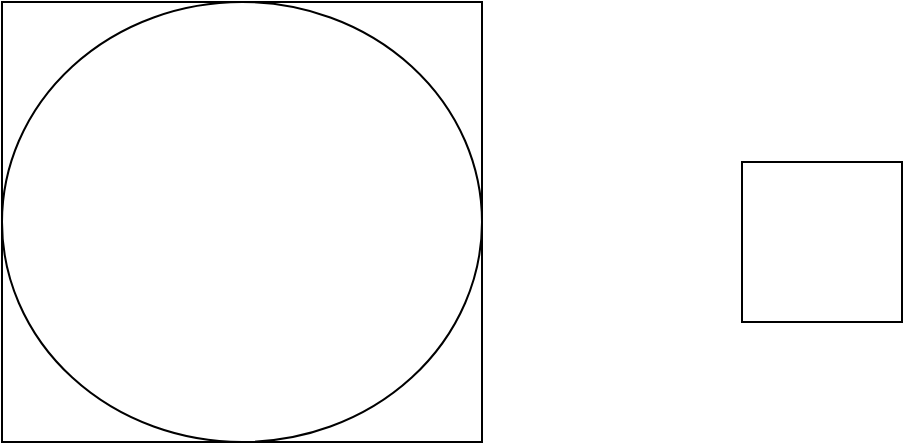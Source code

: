 <mxfile version="15.0.3" type="github"><diagram id="zNUnhzf_3ryz4yMKdnoP" name="Page-1"><mxGraphModel dx="1422" dy="731" grid="1" gridSize="10" guides="1" tooltips="1" connect="1" arrows="1" fold="1" page="1" pageScale="1" pageWidth="850" pageHeight="1100" math="0" shadow="0"><root><mxCell id="0"/><mxCell id="1" parent="0"/><mxCell id="DXGF9gCniZ6HFtocNq_I-1" value="" style="whiteSpace=wrap;html=1;aspect=fixed;imageWidth=110;imageHeight=0;" parent="1" vertex="1"><mxGeometry x="500" y="190" width="80" height="80" as="geometry"/></mxCell><mxCell id="DXGF9gCniZ6HFtocNq_I-2" value="" style="shape=stencil(tZT9DoIgFMWfhn8bH+sBGtV7kF6TSeCAst4+FN3C1LWmm2O75+LvHthRxLgrRQ2I4hKxI6KUYBzWUDejWrgaMh/Fh7BSXBTEjvPWVNDI3PcMqUuw0rdddkL4EPa0D+OZ0TpApNEu6Xz0A0xIHd7Fzwjrx7+Sqg78G3iwvcmoInr+HbvbbwMmKXYYs4LjBEy2uojVwOR/LONBmQsL4xeRVVdr7jqfNGPbnC7nZxzucfgnDc2MZbwwFhb8FFKp+I0s3CAoJWsHK/se6LPju4N9+e/U+GPohDc=);whiteSpace=wrap;html=1;" parent="1" vertex="1"><mxGeometry x="130" y="110" width="240" height="220" as="geometry"/></mxCell></root></mxGraphModel></diagram></mxfile>